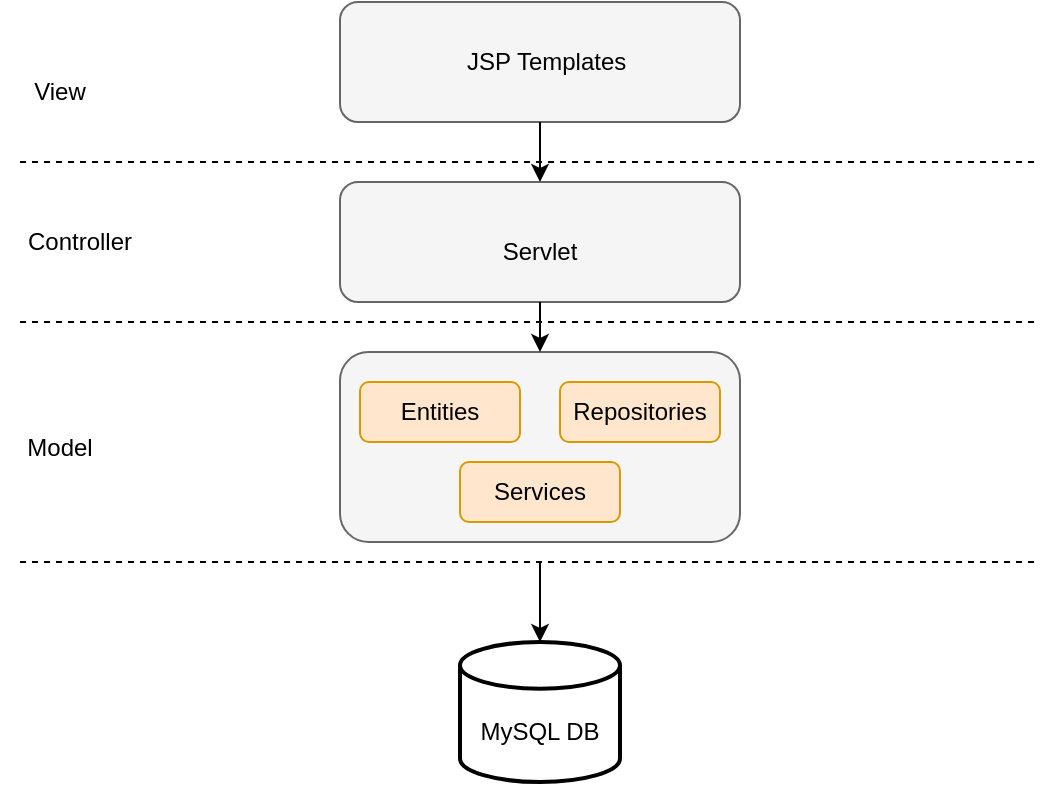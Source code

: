 <mxfile version="20.0.1" type="device"><diagram id="U1CZQakNpHRrTs4bs4Rq" name="Page-1"><mxGraphModel dx="815" dy="557" grid="1" gridSize="10" guides="1" tooltips="1" connect="1" arrows="1" fold="1" page="1" pageScale="1" pageWidth="827" pageHeight="1169" math="0" shadow="0"><root><mxCell id="0"/><mxCell id="1" parent="0"/><mxCell id="443MCVKkbL25i6_Wa4nJ-3" value="" style="endArrow=none;dashed=1;html=1;rounded=0;" edge="1" parent="1"><mxGeometry width="50" height="50" relative="1" as="geometry"><mxPoint x="120" y="180" as="sourcePoint"/><mxPoint x="630" y="180" as="targetPoint"/></mxGeometry></mxCell><mxCell id="443MCVKkbL25i6_Wa4nJ-4" value="" style="endArrow=none;dashed=1;html=1;rounded=0;" edge="1" parent="1"><mxGeometry width="50" height="50" relative="1" as="geometry"><mxPoint x="120" y="260" as="sourcePoint"/><mxPoint x="630" y="260" as="targetPoint"/></mxGeometry></mxCell><mxCell id="443MCVKkbL25i6_Wa4nJ-5" value="" style="endArrow=none;dashed=1;html=1;rounded=0;" edge="1" parent="1"><mxGeometry width="50" height="50" relative="1" as="geometry"><mxPoint x="120" y="380" as="sourcePoint"/><mxPoint x="630" y="380" as="targetPoint"/></mxGeometry></mxCell><mxCell id="443MCVKkbL25i6_Wa4nJ-6" value="View" style="text;html=1;strokeColor=none;fillColor=none;align=center;verticalAlign=middle;whiteSpace=wrap;rounded=0;" vertex="1" parent="1"><mxGeometry x="110" y="130" width="60" height="30" as="geometry"/></mxCell><mxCell id="443MCVKkbL25i6_Wa4nJ-7" value="Controller" style="text;html=1;strokeColor=none;fillColor=none;align=center;verticalAlign=middle;whiteSpace=wrap;rounded=0;" vertex="1" parent="1"><mxGeometry x="120" y="205" width="60" height="30" as="geometry"/></mxCell><mxCell id="443MCVKkbL25i6_Wa4nJ-8" value="Model" style="text;html=1;strokeColor=none;fillColor=none;align=center;verticalAlign=middle;whiteSpace=wrap;rounded=0;" vertex="1" parent="1"><mxGeometry x="110" y="307.5" width="60" height="30" as="geometry"/></mxCell><mxCell id="443MCVKkbL25i6_Wa4nJ-9" value="" style="rounded=1;whiteSpace=wrap;html=1;fillColor=#f5f5f5;fontColor=#333333;strokeColor=#666666;" vertex="1" parent="1"><mxGeometry x="280" y="100" width="200" height="60" as="geometry"/></mxCell><mxCell id="443MCVKkbL25i6_Wa4nJ-10" value="" style="rounded=1;whiteSpace=wrap;html=1;fillColor=#f5f5f5;fontColor=#333333;strokeColor=#666666;" vertex="1" parent="1"><mxGeometry x="280" y="190" width="200" height="60" as="geometry"/></mxCell><mxCell id="443MCVKkbL25i6_Wa4nJ-11" value="" style="rounded=1;whiteSpace=wrap;html=1;fillColor=#f5f5f5;fontColor=#333333;strokeColor=#666666;" vertex="1" parent="1"><mxGeometry x="280" y="275" width="200" height="95" as="geometry"/></mxCell><mxCell id="443MCVKkbL25i6_Wa4nJ-12" value="JSP Templates&amp;nbsp;" style="text;html=1;strokeColor=none;fillColor=none;align=center;verticalAlign=middle;whiteSpace=wrap;rounded=0;" vertex="1" parent="1"><mxGeometry x="300" y="115" width="170" height="30" as="geometry"/></mxCell><mxCell id="443MCVKkbL25i6_Wa4nJ-13" value="Servlet" style="text;html=1;strokeColor=none;fillColor=none;align=center;verticalAlign=middle;whiteSpace=wrap;rounded=0;" vertex="1" parent="1"><mxGeometry x="350" y="210" width="60" height="30" as="geometry"/></mxCell><mxCell id="443MCVKkbL25i6_Wa4nJ-14" value="Repositories" style="rounded=1;whiteSpace=wrap;html=1;fillColor=#ffe6cc;strokeColor=#d79b00;" vertex="1" parent="1"><mxGeometry x="390" y="290" width="80" height="30" as="geometry"/></mxCell><mxCell id="443MCVKkbL25i6_Wa4nJ-16" value="Services" style="rounded=1;whiteSpace=wrap;html=1;fillColor=#ffe6cc;strokeColor=#d79b00;" vertex="1" parent="1"><mxGeometry x="340" y="330" width="80" height="30" as="geometry"/></mxCell><mxCell id="443MCVKkbL25i6_Wa4nJ-17" value="Entities" style="rounded=1;whiteSpace=wrap;html=1;fillColor=#ffe6cc;strokeColor=#d79b00;" vertex="1" parent="1"><mxGeometry x="290" y="290" width="80" height="30" as="geometry"/></mxCell><mxCell id="443MCVKkbL25i6_Wa4nJ-18" value="" style="strokeWidth=2;html=1;shape=mxgraph.flowchart.database;whiteSpace=wrap;" vertex="1" parent="1"><mxGeometry x="340" y="420" width="80" height="70" as="geometry"/></mxCell><mxCell id="443MCVKkbL25i6_Wa4nJ-19" value="MySQL DB" style="text;html=1;strokeColor=none;fillColor=none;align=center;verticalAlign=middle;whiteSpace=wrap;rounded=0;" vertex="1" parent="1"><mxGeometry x="340" y="450" width="80" height="30" as="geometry"/></mxCell><mxCell id="443MCVKkbL25i6_Wa4nJ-20" value="" style="endArrow=classic;html=1;rounded=0;exitX=0.5;exitY=1;exitDx=0;exitDy=0;entryX=0.5;entryY=0;entryDx=0;entryDy=0;" edge="1" parent="1" source="443MCVKkbL25i6_Wa4nJ-9" target="443MCVKkbL25i6_Wa4nJ-10"><mxGeometry width="50" height="50" relative="1" as="geometry"><mxPoint x="400" y="200" as="sourcePoint"/><mxPoint x="450" y="150" as="targetPoint"/></mxGeometry></mxCell><mxCell id="443MCVKkbL25i6_Wa4nJ-21" value="" style="endArrow=classic;html=1;rounded=0;entryX=0.5;entryY=0;entryDx=0;entryDy=0;" edge="1" parent="1" target="443MCVKkbL25i6_Wa4nJ-11"><mxGeometry width="50" height="50" relative="1" as="geometry"><mxPoint x="380" y="250" as="sourcePoint"/><mxPoint x="390" y="200" as="targetPoint"/></mxGeometry></mxCell><mxCell id="443MCVKkbL25i6_Wa4nJ-22" value="" style="endArrow=classic;html=1;rounded=0;entryX=0.5;entryY=0;entryDx=0;entryDy=0;entryPerimeter=0;" edge="1" parent="1" target="443MCVKkbL25i6_Wa4nJ-18"><mxGeometry width="50" height="50" relative="1" as="geometry"><mxPoint x="380" y="380" as="sourcePoint"/><mxPoint x="390" y="285" as="targetPoint"/></mxGeometry></mxCell></root></mxGraphModel></diagram></mxfile>